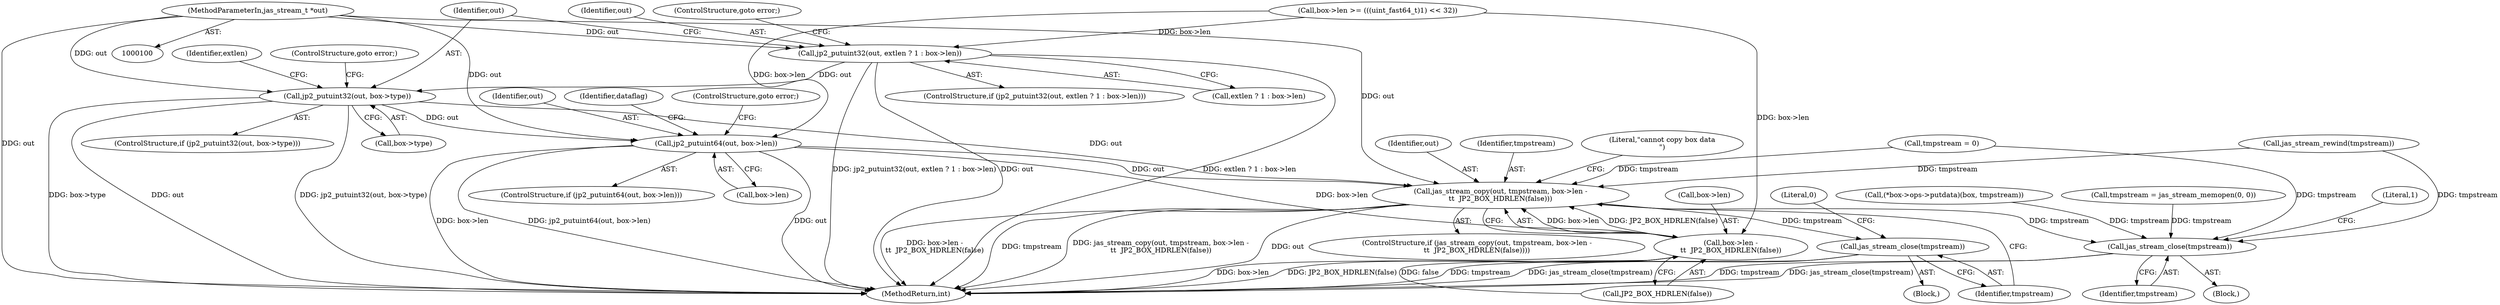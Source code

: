 digraph "0_jasper_e96fc4fdd525fa0ede28074a7e2b1caf94b58b0d_1@pointer" {
"1000102" [label="(MethodParameterIn,jas_stream_t *out)"];
"1000172" [label="(Call,jp2_putuint32(out, extlen ? 1 : box->len))"];
"1000183" [label="(Call,jp2_putuint32(out, box->type))"];
"1000194" [label="(Call,jp2_putuint64(out, box->len))"];
"1000205" [label="(Call,jas_stream_copy(out, tmpstream, box->len -\n\t\t  JP2_BOX_HDRLEN(false)))"];
"1000218" [label="(Call,jas_stream_close(tmpstream))"];
"1000226" [label="(Call,jas_stream_close(tmpstream))"];
"1000208" [label="(Call,box->len -\n\t\t  JP2_BOX_HDRLEN(false))"];
"1000205" [label="(Call,jas_stream_copy(out, tmpstream, box->len -\n\t\t  JP2_BOX_HDRLEN(false)))"];
"1000142" [label="(Call,(*box->ops->putdata)(box, tmpstream))"];
"1000189" [label="(ControlStructure,goto error;)"];
"1000195" [label="(Identifier,out)"];
"1000227" [label="(Identifier,tmpstream)"];
"1000185" [label="(Call,box->type)"];
"1000193" [label="(ControlStructure,if (jp2_putuint64(out, box->len)))"];
"1000208" [label="(Call,box->len -\n\t\t  JP2_BOX_HDRLEN(false))"];
"1000182" [label="(ControlStructure,if (jp2_putuint32(out, box->type)))"];
"1000203" [label="(Block,)"];
"1000196" [label="(Call,box->len)"];
"1000216" [label="(Literal,\"cannot copy box data\n\")"];
"1000226" [label="(Call,jas_stream_close(tmpstream))"];
"1000174" [label="(Call,extlen ? 1 : box->len)"];
"1000218" [label="(Call,jas_stream_close(tmpstream))"];
"1000171" [label="(ControlStructure,if (jp2_putuint32(out, extlen ? 1 : box->len)))"];
"1000206" [label="(Identifier,out)"];
"1000225" [label="(Block,)"];
"1000202" [label="(Identifier,dataflag)"];
"1000209" [label="(Call,box->len)"];
"1000200" [label="(ControlStructure,goto error;)"];
"1000181" [label="(ControlStructure,goto error;)"];
"1000219" [label="(Identifier,tmpstream)"];
"1000161" [label="(Call,box->len >= (((uint_fast64_t)1) << 32))"];
"1000204" [label="(ControlStructure,if (jas_stream_copy(out, tmpstream, box->len -\n\t\t  JP2_BOX_HDRLEN(false))))"];
"1000107" [label="(Call,tmpstream = 0)"];
"1000173" [label="(Identifier,out)"];
"1000127" [label="(Call,tmpstream = jas_stream_memopen(0, 0))"];
"1000212" [label="(Call,JP2_BOX_HDRLEN(false))"];
"1000207" [label="(Identifier,tmpstream)"];
"1000221" [label="(Literal,0)"];
"1000231" [label="(MethodReturn,int)"];
"1000156" [label="(Call,jas_stream_rewind(tmpstream))"];
"1000194" [label="(Call,jp2_putuint64(out, box->len))"];
"1000230" [label="(Literal,1)"];
"1000184" [label="(Identifier,out)"];
"1000191" [label="(Identifier,extlen)"];
"1000183" [label="(Call,jp2_putuint32(out, box->type))"];
"1000102" [label="(MethodParameterIn,jas_stream_t *out)"];
"1000172" [label="(Call,jp2_putuint32(out, extlen ? 1 : box->len))"];
"1000102" -> "1000100"  [label="AST: "];
"1000102" -> "1000231"  [label="DDG: out"];
"1000102" -> "1000172"  [label="DDG: out"];
"1000102" -> "1000183"  [label="DDG: out"];
"1000102" -> "1000194"  [label="DDG: out"];
"1000102" -> "1000205"  [label="DDG: out"];
"1000172" -> "1000171"  [label="AST: "];
"1000172" -> "1000174"  [label="CFG: "];
"1000173" -> "1000172"  [label="AST: "];
"1000174" -> "1000172"  [label="AST: "];
"1000181" -> "1000172"  [label="CFG: "];
"1000184" -> "1000172"  [label="CFG: "];
"1000172" -> "1000231"  [label="DDG: jp2_putuint32(out, extlen ? 1 : box->len)"];
"1000172" -> "1000231"  [label="DDG: out"];
"1000172" -> "1000231"  [label="DDG: extlen ? 1 : box->len"];
"1000161" -> "1000172"  [label="DDG: box->len"];
"1000172" -> "1000183"  [label="DDG: out"];
"1000183" -> "1000182"  [label="AST: "];
"1000183" -> "1000185"  [label="CFG: "];
"1000184" -> "1000183"  [label="AST: "];
"1000185" -> "1000183"  [label="AST: "];
"1000189" -> "1000183"  [label="CFG: "];
"1000191" -> "1000183"  [label="CFG: "];
"1000183" -> "1000231"  [label="DDG: box->type"];
"1000183" -> "1000231"  [label="DDG: out"];
"1000183" -> "1000231"  [label="DDG: jp2_putuint32(out, box->type)"];
"1000183" -> "1000194"  [label="DDG: out"];
"1000183" -> "1000205"  [label="DDG: out"];
"1000194" -> "1000193"  [label="AST: "];
"1000194" -> "1000196"  [label="CFG: "];
"1000195" -> "1000194"  [label="AST: "];
"1000196" -> "1000194"  [label="AST: "];
"1000200" -> "1000194"  [label="CFG: "];
"1000202" -> "1000194"  [label="CFG: "];
"1000194" -> "1000231"  [label="DDG: box->len"];
"1000194" -> "1000231"  [label="DDG: jp2_putuint64(out, box->len)"];
"1000194" -> "1000231"  [label="DDG: out"];
"1000161" -> "1000194"  [label="DDG: box->len"];
"1000194" -> "1000205"  [label="DDG: out"];
"1000194" -> "1000208"  [label="DDG: box->len"];
"1000205" -> "1000204"  [label="AST: "];
"1000205" -> "1000208"  [label="CFG: "];
"1000206" -> "1000205"  [label="AST: "];
"1000207" -> "1000205"  [label="AST: "];
"1000208" -> "1000205"  [label="AST: "];
"1000216" -> "1000205"  [label="CFG: "];
"1000219" -> "1000205"  [label="CFG: "];
"1000205" -> "1000231"  [label="DDG: out"];
"1000205" -> "1000231"  [label="DDG: box->len -\n\t\t  JP2_BOX_HDRLEN(false)"];
"1000205" -> "1000231"  [label="DDG: tmpstream"];
"1000205" -> "1000231"  [label="DDG: jas_stream_copy(out, tmpstream, box->len -\n\t\t  JP2_BOX_HDRLEN(false))"];
"1000107" -> "1000205"  [label="DDG: tmpstream"];
"1000156" -> "1000205"  [label="DDG: tmpstream"];
"1000208" -> "1000205"  [label="DDG: box->len"];
"1000208" -> "1000205"  [label="DDG: JP2_BOX_HDRLEN(false)"];
"1000205" -> "1000218"  [label="DDG: tmpstream"];
"1000205" -> "1000226"  [label="DDG: tmpstream"];
"1000218" -> "1000203"  [label="AST: "];
"1000218" -> "1000219"  [label="CFG: "];
"1000219" -> "1000218"  [label="AST: "];
"1000221" -> "1000218"  [label="CFG: "];
"1000218" -> "1000231"  [label="DDG: tmpstream"];
"1000218" -> "1000231"  [label="DDG: jas_stream_close(tmpstream)"];
"1000226" -> "1000225"  [label="AST: "];
"1000226" -> "1000227"  [label="CFG: "];
"1000227" -> "1000226"  [label="AST: "];
"1000230" -> "1000226"  [label="CFG: "];
"1000226" -> "1000231"  [label="DDG: tmpstream"];
"1000226" -> "1000231"  [label="DDG: jas_stream_close(tmpstream)"];
"1000107" -> "1000226"  [label="DDG: tmpstream"];
"1000156" -> "1000226"  [label="DDG: tmpstream"];
"1000142" -> "1000226"  [label="DDG: tmpstream"];
"1000127" -> "1000226"  [label="DDG: tmpstream"];
"1000208" -> "1000212"  [label="CFG: "];
"1000209" -> "1000208"  [label="AST: "];
"1000212" -> "1000208"  [label="AST: "];
"1000208" -> "1000231"  [label="DDG: box->len"];
"1000208" -> "1000231"  [label="DDG: JP2_BOX_HDRLEN(false)"];
"1000161" -> "1000208"  [label="DDG: box->len"];
"1000212" -> "1000208"  [label="DDG: false"];
}
